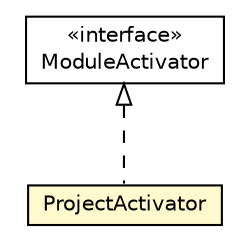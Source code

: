 #!/usr/local/bin/dot
#
# Class diagram 
# Generated by UMLGraph version R5_6-24-gf6e263 (http://www.umlgraph.org/)
#

digraph G {
	edge [fontname="Helvetica",fontsize=10,labelfontname="Helvetica",labelfontsize=10];
	node [fontname="Helvetica",fontsize=10,shape=plaintext];
	nodesep=0.25;
	ranksep=0.5;
	// org.universAAL.middleware.container.ModuleActivator
	c6558831 [label=<<table title="org.universAAL.middleware.container.ModuleActivator" border="0" cellborder="1" cellspacing="0" cellpadding="2" port="p" href="../../../middleware/container/ModuleActivator.html">
		<tr><td><table border="0" cellspacing="0" cellpadding="1">
<tr><td align="center" balign="center"> &#171;interface&#187; </td></tr>
<tr><td align="center" balign="center"> ModuleActivator </td></tr>
		</table></td></tr>
		</table>>, URL="../../../middleware/container/ModuleActivator.html", fontname="Helvetica", fontcolor="black", fontsize=10.0];
	// org.universAAL.security.cryptographic.services.ProjectActivator
	c6560712 [label=<<table title="org.universAAL.security.cryptographic.services.ProjectActivator" border="0" cellborder="1" cellspacing="0" cellpadding="2" port="p" bgcolor="lemonChiffon" href="./ProjectActivator.html">
		<tr><td><table border="0" cellspacing="0" cellpadding="1">
<tr><td align="center" balign="center"> ProjectActivator </td></tr>
		</table></td></tr>
		</table>>, URL="./ProjectActivator.html", fontname="Helvetica", fontcolor="black", fontsize=10.0];
	//org.universAAL.security.cryptographic.services.ProjectActivator implements org.universAAL.middleware.container.ModuleActivator
	c6558831:p -> c6560712:p [dir=back,arrowtail=empty,style=dashed];
}

